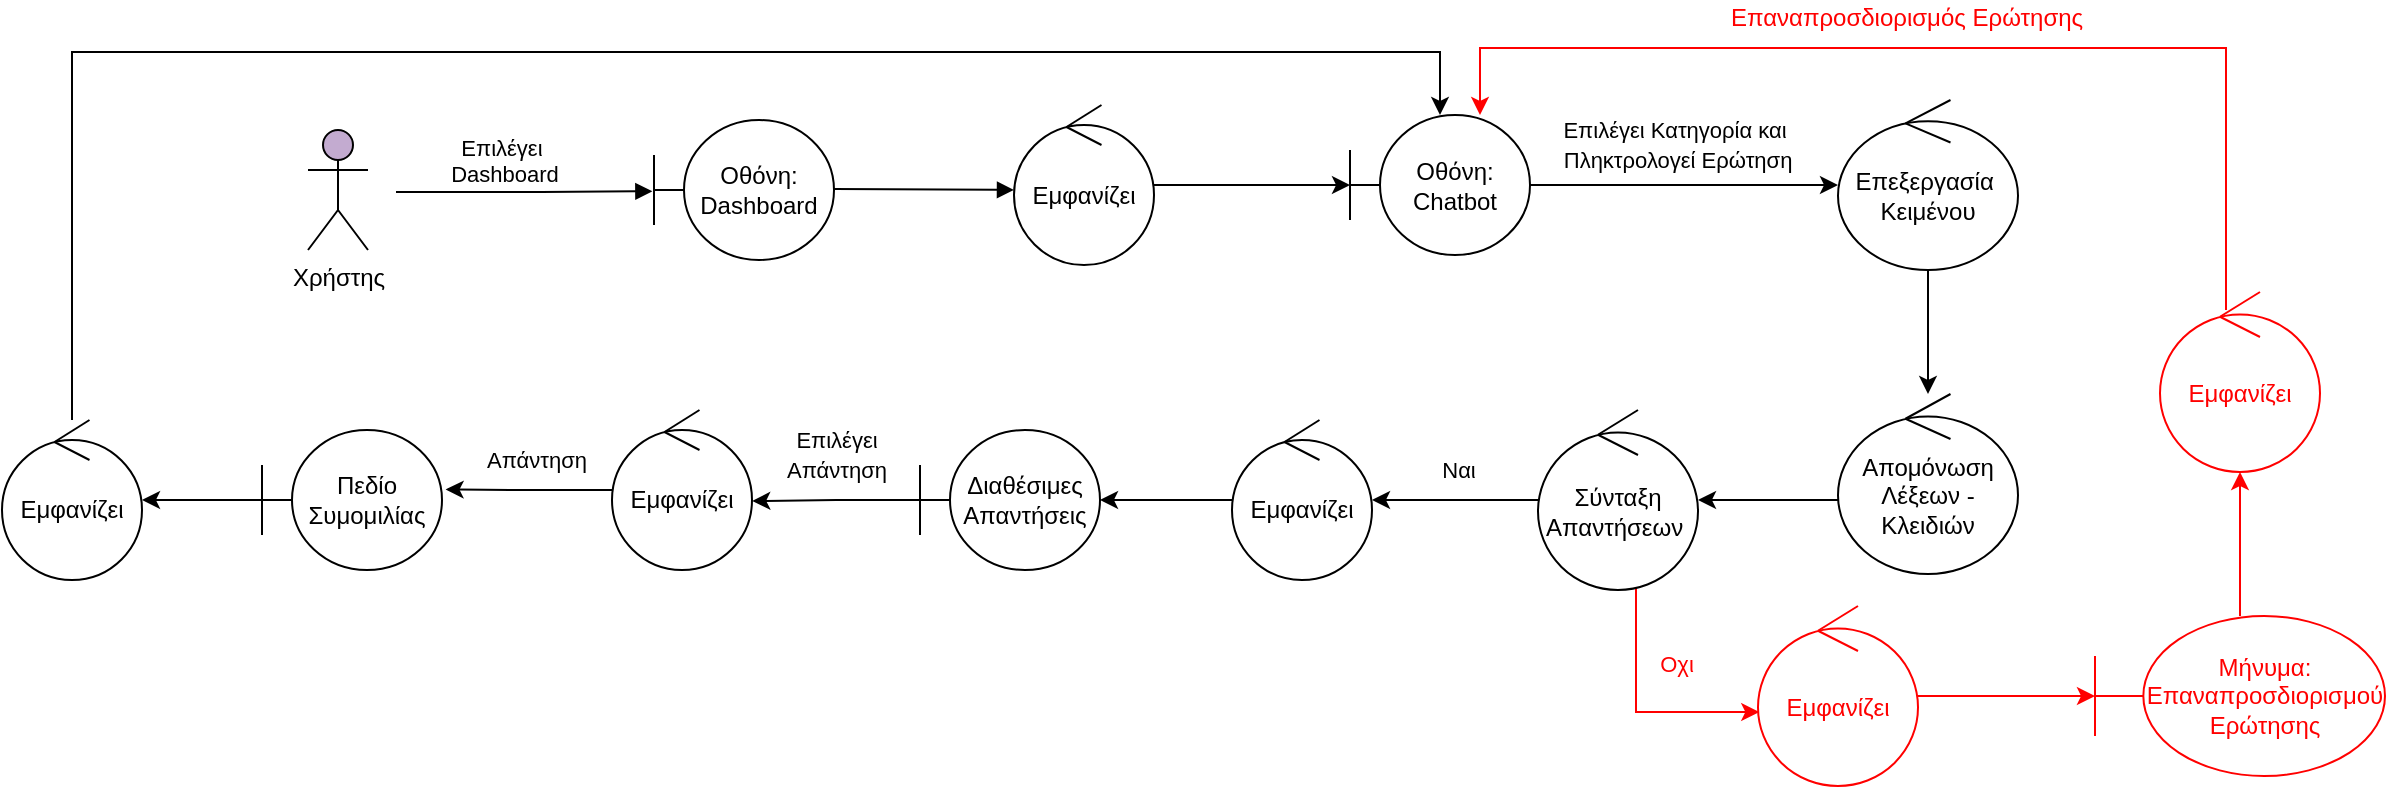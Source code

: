 <mxfile version="19.0.1" type="github"><diagram id="6_4eyCXF2LPvlBcHCBKY" name="Page-1"><mxGraphModel dx="1678" dy="547" grid="0" gridSize="10" guides="1" tooltips="1" connect="1" arrows="1" fold="1" page="0" pageScale="1" pageWidth="827" pageHeight="1169" math="0" shadow="0"><root><mxCell id="0"/><mxCell id="1" parent="0"/><mxCell id="_LJ4mqh4iR8nLpNvWZqS-1" value="Οθόνη:&lt;br&gt;Dashboard" style="shape=umlBoundary;whiteSpace=wrap;html=1;" parent="1" vertex="1"><mxGeometry x="166" y="210" width="90" height="70" as="geometry"/></mxCell><mxCell id="_LJ4mqh4iR8nLpNvWZqS-2" value="Επιλέγει&amp;nbsp;&lt;br&gt;Dashboard" style="html=1;verticalAlign=bottom;endArrow=block;rounded=0;entryX=-0.009;entryY=0.509;entryDx=0;entryDy=0;entryPerimeter=0;" parent="1" target="_LJ4mqh4iR8nLpNvWZqS-1" edge="1"><mxGeometry x="-0.155" width="80" relative="1" as="geometry"><mxPoint x="37" y="246" as="sourcePoint"/><mxPoint x="190" y="244.5" as="targetPoint"/><Array as="points"><mxPoint x="110" y="246"/></Array><mxPoint as="offset"/></mxGeometry></mxCell><mxCell id="_LJ4mqh4iR8nLpNvWZqS-3" value="Χρήστης" style="shape=umlActor;verticalLabelPosition=bottom;verticalAlign=top;html=1;outlineConnect=0;fillColor=#C3ABD0;" parent="1" vertex="1"><mxGeometry x="-7" y="215" width="30" height="60" as="geometry"/></mxCell><mxCell id="_LJ4mqh4iR8nLpNvWZqS-4" value="" style="html=1;verticalAlign=bottom;endArrow=block;rounded=0;" parent="1" edge="1"><mxGeometry width="80" relative="1" as="geometry"><mxPoint x="256" y="244.5" as="sourcePoint"/><mxPoint x="346" y="244.98" as="targetPoint"/><Array as="points"/></mxGeometry></mxCell><mxCell id="_LJ4mqh4iR8nLpNvWZqS-10" value="" style="edgeStyle=orthogonalEdgeStyle;rounded=0;orthogonalLoop=1;jettySize=auto;html=1;" parent="1" source="_LJ4mqh4iR8nLpNvWZqS-8" target="_LJ4mqh4iR8nLpNvWZqS-9" edge="1"><mxGeometry relative="1" as="geometry"/></mxCell><mxCell id="_LJ4mqh4iR8nLpNvWZqS-8" value="Εμφανίζει" style="ellipse;shape=umlControl;whiteSpace=wrap;html=1;" parent="1" vertex="1"><mxGeometry x="346" y="202.5" width="70" height="80" as="geometry"/></mxCell><mxCell id="_LJ4mqh4iR8nLpNvWZqS-17" value="" style="edgeStyle=orthogonalEdgeStyle;rounded=0;orthogonalLoop=1;jettySize=auto;html=1;" parent="1" source="_LJ4mqh4iR8nLpNvWZqS-9" target="_LJ4mqh4iR8nLpNvWZqS-16" edge="1"><mxGeometry relative="1" as="geometry"/></mxCell><mxCell id="_LJ4mqh4iR8nLpNvWZqS-9" value="Οθόνη:&lt;br&gt;Chatbot" style="shape=umlBoundary;whiteSpace=wrap;html=1;" parent="1" vertex="1"><mxGeometry x="514" y="207.5" width="90" height="70" as="geometry"/></mxCell><mxCell id="_LJ4mqh4iR8nLpNvWZqS-19" value="" style="edgeStyle=orthogonalEdgeStyle;rounded=0;orthogonalLoop=1;jettySize=auto;html=1;" parent="1" source="_LJ4mqh4iR8nLpNvWZqS-16" target="_LJ4mqh4iR8nLpNvWZqS-18" edge="1"><mxGeometry relative="1" as="geometry"/></mxCell><mxCell id="_LJ4mqh4iR8nLpNvWZqS-16" value="Επεξεργασία&amp;nbsp;&lt;br&gt;Κειμένου" style="ellipse;shape=umlControl;whiteSpace=wrap;html=1;" parent="1" vertex="1"><mxGeometry x="758" y="200" width="90" height="85" as="geometry"/></mxCell><mxCell id="_LJ4mqh4iR8nLpNvWZqS-21" value="" style="edgeStyle=orthogonalEdgeStyle;rounded=0;orthogonalLoop=1;jettySize=auto;html=1;" parent="1" source="_LJ4mqh4iR8nLpNvWZqS-18" target="_LJ4mqh4iR8nLpNvWZqS-20" edge="1"><mxGeometry relative="1" as="geometry"><Array as="points"><mxPoint x="711" y="400"/><mxPoint x="711" y="400"/></Array></mxGeometry></mxCell><mxCell id="_LJ4mqh4iR8nLpNvWZqS-18" value="Απομόνωση Λέξεων - Κλειδιών" style="ellipse;shape=umlControl;whiteSpace=wrap;html=1;" parent="1" vertex="1"><mxGeometry x="758" y="347" width="90" height="90" as="geometry"/></mxCell><mxCell id="_LJ4mqh4iR8nLpNvWZqS-27" value="" style="edgeStyle=orthogonalEdgeStyle;rounded=0;orthogonalLoop=1;jettySize=auto;html=1;" parent="1" source="_LJ4mqh4iR8nLpNvWZqS-20" target="_LJ4mqh4iR8nLpNvWZqS-22" edge="1"><mxGeometry relative="1" as="geometry"/></mxCell><mxCell id="_LJ4mqh4iR8nLpNvWZqS-46" value="Ναι" style="edgeLabel;html=1;align=center;verticalAlign=middle;resizable=0;points=[];fontColor=#000000;" parent="_LJ4mqh4iR8nLpNvWZqS-27" vertex="1" connectable="0"><mxGeometry x="-0.023" y="-3" relative="1" as="geometry"><mxPoint y="-12" as="offset"/></mxGeometry></mxCell><mxCell id="_LJ4mqh4iR8nLpNvWZqS-48" value="" style="edgeStyle=orthogonalEdgeStyle;rounded=0;orthogonalLoop=1;jettySize=auto;html=1;fontColor=#000000;strokeColor=#FF0000;" parent="1" source="_LJ4mqh4iR8nLpNvWZqS-20" target="_LJ4mqh4iR8nLpNvWZqS-47" edge="1"><mxGeometry relative="1" as="geometry"><Array as="points"><mxPoint x="657" y="506"/></Array></mxGeometry></mxCell><mxCell id="_LJ4mqh4iR8nLpNvWZqS-50" value="Οχι" style="edgeLabel;html=1;align=center;verticalAlign=middle;resizable=0;points=[];fontColor=#FF0000;" parent="_LJ4mqh4iR8nLpNvWZqS-48" vertex="1" connectable="0"><mxGeometry x="-0.395" y="2" relative="1" as="geometry"><mxPoint x="18" as="offset"/></mxGeometry></mxCell><mxCell id="_LJ4mqh4iR8nLpNvWZqS-20" value="Σύνταξη Απαντήσεων&amp;nbsp;" style="ellipse;shape=umlControl;whiteSpace=wrap;html=1;" parent="1" vertex="1"><mxGeometry x="608" y="355" width="80" height="90" as="geometry"/></mxCell><mxCell id="_LJ4mqh4iR8nLpNvWZqS-28" value="" style="edgeStyle=orthogonalEdgeStyle;rounded=0;orthogonalLoop=1;jettySize=auto;html=1;" parent="1" source="_LJ4mqh4iR8nLpNvWZqS-22" target="_LJ4mqh4iR8nLpNvWZqS-24" edge="1"><mxGeometry relative="1" as="geometry"><mxPoint x="347" y="400" as="targetPoint"/></mxGeometry></mxCell><mxCell id="_LJ4mqh4iR8nLpNvWZqS-22" value="Εμφανίζει" style="ellipse;shape=umlControl;whiteSpace=wrap;html=1;" parent="1" vertex="1"><mxGeometry x="455" y="360" width="70" height="80" as="geometry"/></mxCell><mxCell id="_LJ4mqh4iR8nLpNvWZqS-32" value="" style="edgeStyle=orthogonalEdgeStyle;rounded=0;orthogonalLoop=1;jettySize=auto;html=1;entryX=1.002;entryY=0.569;entryDx=0;entryDy=0;entryPerimeter=0;" parent="1" source="_LJ4mqh4iR8nLpNvWZqS-24" target="_LJ4mqh4iR8nLpNvWZqS-31" edge="1"><mxGeometry relative="1" as="geometry"/></mxCell><mxCell id="_LJ4mqh4iR8nLpNvWZqS-24" value="Διαθέσιμες Απαντήσεις" style="shape=umlBoundary;whiteSpace=wrap;html=1;" parent="1" vertex="1"><mxGeometry x="299" y="365" width="90" height="70" as="geometry"/></mxCell><mxCell id="_LJ4mqh4iR8nLpNvWZqS-35" value="" style="edgeStyle=orthogonalEdgeStyle;rounded=0;orthogonalLoop=1;jettySize=auto;html=1;entryX=1.02;entryY=0.425;entryDx=0;entryDy=0;entryPerimeter=0;" parent="1" source="_LJ4mqh4iR8nLpNvWZqS-31" target="_LJ4mqh4iR8nLpNvWZqS-34" edge="1"><mxGeometry relative="1" as="geometry"><mxPoint x="67" y="400" as="targetPoint"/></mxGeometry></mxCell><mxCell id="_LJ4mqh4iR8nLpNvWZqS-37" value="Απάντηση" style="edgeLabel;html=1;align=center;verticalAlign=middle;resizable=0;points=[];" parent="_LJ4mqh4iR8nLpNvWZqS-35" vertex="1" connectable="0"><mxGeometry x="0.074" y="-2" relative="1" as="geometry"><mxPoint x="7" y="-13" as="offset"/></mxGeometry></mxCell><mxCell id="_LJ4mqh4iR8nLpNvWZqS-31" value="Εμφανίζει" style="ellipse;shape=umlControl;whiteSpace=wrap;html=1;" parent="1" vertex="1"><mxGeometry x="145" y="355" width="70" height="80" as="geometry"/></mxCell><mxCell id="_LJ4mqh4iR8nLpNvWZqS-41" value="" style="edgeStyle=orthogonalEdgeStyle;rounded=0;orthogonalLoop=1;jettySize=auto;html=1;" parent="1" source="_LJ4mqh4iR8nLpNvWZqS-34" target="_LJ4mqh4iR8nLpNvWZqS-40" edge="1"><mxGeometry relative="1" as="geometry"><mxPoint x="12" y="506" as="targetPoint"/></mxGeometry></mxCell><mxCell id="_LJ4mqh4iR8nLpNvWZqS-34" value="Πεδίο Συμομιλίας" style="shape=umlBoundary;whiteSpace=wrap;html=1;" parent="1" vertex="1"><mxGeometry x="-30" y="365" width="90" height="70" as="geometry"/></mxCell><mxCell id="1IjmxvMH-mPsvW20Vbz6-4" value="" style="edgeStyle=orthogonalEdgeStyle;rounded=0;orthogonalLoop=1;jettySize=auto;html=1;" parent="1" source="_LJ4mqh4iR8nLpNvWZqS-40" target="_LJ4mqh4iR8nLpNvWZqS-9" edge="1"><mxGeometry relative="1" as="geometry"><mxPoint x="865" y="607" as="targetPoint"/><Array as="points"><mxPoint x="-125" y="176"/><mxPoint x="559" y="176"/></Array></mxGeometry></mxCell><mxCell id="_LJ4mqh4iR8nLpNvWZqS-40" value="Εμφανίζει" style="ellipse;shape=umlControl;whiteSpace=wrap;html=1;" parent="1" vertex="1"><mxGeometry x="-160" y="360" width="70" height="80" as="geometry"/></mxCell><mxCell id="1IjmxvMH-mPsvW20Vbz6-9" value="" style="edgeStyle=orthogonalEdgeStyle;rounded=0;orthogonalLoop=1;jettySize=auto;html=1;strokeColor=#FF0000;" parent="1" source="_LJ4mqh4iR8nLpNvWZqS-47" target="_LJ4mqh4iR8nLpNvWZqS-51" edge="1"><mxGeometry relative="1" as="geometry"/></mxCell><mxCell id="_LJ4mqh4iR8nLpNvWZqS-47" value="&lt;font color=&quot;#ff0000&quot;&gt;Εμφανίζει&lt;/font&gt;" style="ellipse;shape=umlControl;whiteSpace=wrap;html=1;strokeColor=#FF0000;" parent="1" vertex="1"><mxGeometry x="718" y="453" width="80" height="90" as="geometry"/></mxCell><mxCell id="1IjmxvMH-mPsvW20Vbz6-10" value="" style="edgeStyle=orthogonalEdgeStyle;rounded=0;orthogonalLoop=1;jettySize=auto;html=1;strokeColor=#FF0000;" parent="1" source="_LJ4mqh4iR8nLpNvWZqS-51" target="1IjmxvMH-mPsvW20Vbz6-8" edge="1"><mxGeometry relative="1" as="geometry"/></mxCell><mxCell id="_LJ4mqh4iR8nLpNvWZqS-51" value="&lt;font color=&quot;#ff0000&quot;&gt;Μήνυμα:&lt;br&gt;Επαναπροσδιορισμού&lt;br&gt;Ερώτησης&lt;/font&gt;" style="shape=umlBoundary;whiteSpace=wrap;html=1;strokeColor=#FF0000;" parent="1" vertex="1"><mxGeometry x="886.5" y="458" width="145" height="80" as="geometry"/></mxCell><mxCell id="1IjmxvMH-mPsvW20Vbz6-1" value="&lt;span style=&quot;font-size: 11px;&quot;&gt;Επιλέγει Κατηγορία και&lt;br&gt;&amp;nbsp;Πληκτρολογεί Ερώτηση&lt;/span&gt;" style="text;html=1;align=center;verticalAlign=middle;resizable=0;points=[];autosize=1;strokeColor=none;fillColor=none;" parent="1" vertex="1"><mxGeometry x="612" y="205" width="127" height="34" as="geometry"/></mxCell><mxCell id="1IjmxvMH-mPsvW20Vbz6-5" value="&lt;span style=&quot;font-size: 11px;&quot;&gt;Επιλέγει &lt;br&gt;Απάντηση&lt;/span&gt;" style="text;html=1;align=center;verticalAlign=middle;resizable=0;points=[];autosize=1;strokeColor=none;fillColor=none;" parent="1" vertex="1"><mxGeometry x="227" y="360" width="60" height="34" as="geometry"/></mxCell><mxCell id="1IjmxvMH-mPsvW20Vbz6-8" value="&lt;font color=&quot;#ff0000&quot;&gt;Εμφανίζει&lt;/font&gt;" style="ellipse;shape=umlControl;whiteSpace=wrap;html=1;strokeColor=#FF0000;" parent="1" vertex="1"><mxGeometry x="919" y="296" width="80" height="90" as="geometry"/></mxCell><mxCell id="1IjmxvMH-mPsvW20Vbz6-11" value="" style="edgeStyle=orthogonalEdgeStyle;rounded=0;orthogonalLoop=1;jettySize=auto;html=1;strokeColor=#FF0000;" parent="1" target="_LJ4mqh4iR8nLpNvWZqS-9" edge="1"><mxGeometry relative="1" as="geometry"><mxPoint x="952" y="305" as="sourcePoint"/><mxPoint x="952" y="223" as="targetPoint"/><Array as="points"><mxPoint x="952" y="174"/><mxPoint x="579" y="174"/></Array></mxGeometry></mxCell><mxCell id="1IjmxvMH-mPsvW20Vbz6-12" value="&lt;font color=&quot;#ff0000&quot;&gt;Επαναπροσδιορισμός Ερώτησης&lt;/font&gt;" style="text;html=1;align=center;verticalAlign=middle;resizable=0;points=[];autosize=1;strokeColor=none;fillColor=none;" parent="1" vertex="1"><mxGeometry x="699" y="150" width="186" height="18" as="geometry"/></mxCell></root></mxGraphModel></diagram></mxfile>